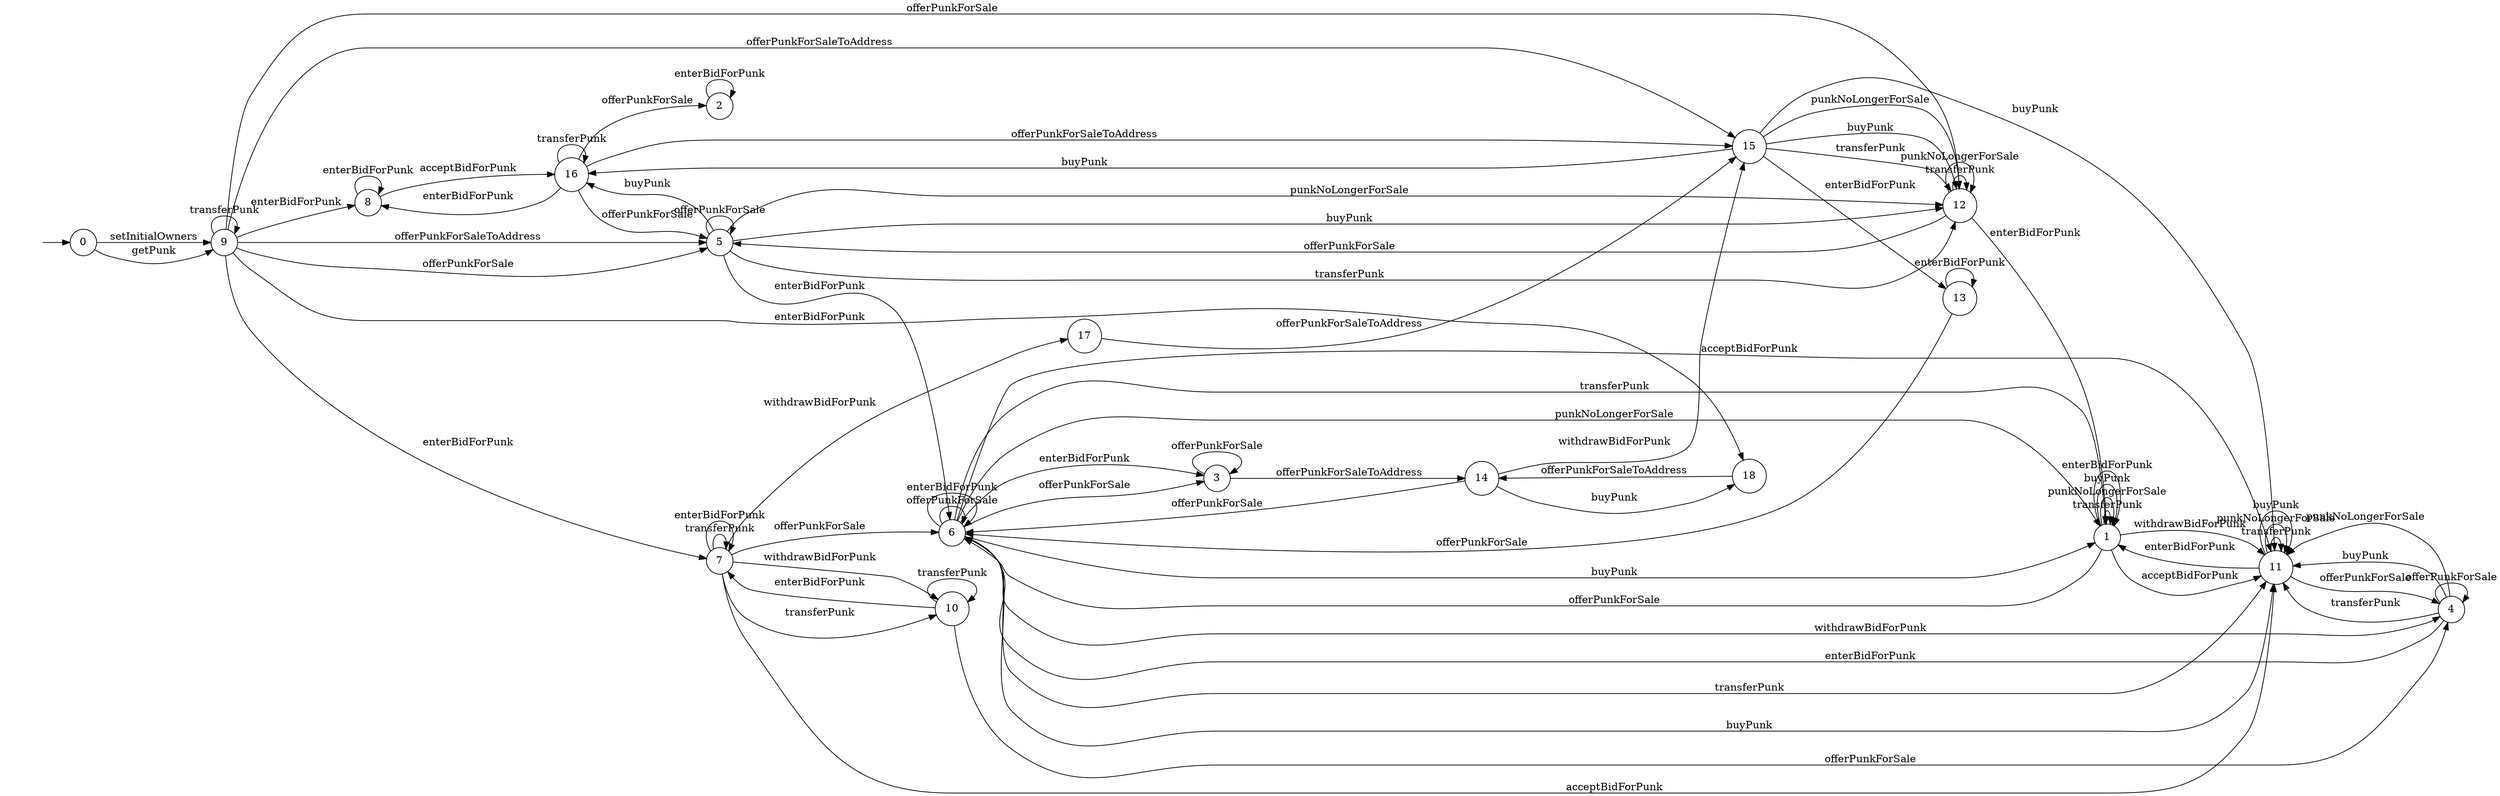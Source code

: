digraph "/home/liuye/Project/InvConPlus/Dapp-Automata-data/result/model/0xb47e3cd837ddf8e4c57f05d70ab865de6e193bbb/CryptoPunksMarket/FSM-20" {
	graph [rankdir=LR]
	"" [label="" shape=plaintext]
	1 [label=1 shape=circle]
	8 [label=8 shape=circle]
	13 [label=13 shape=circle]
	2 [label=2 shape=circle]
	15 [label=15 shape=circle]
	16 [label=16 shape=circle]
	10 [label=10 shape=circle]
	5 [label=5 shape=circle]
	4 [label=4 shape=circle]
	0 [label=0 shape=circle]
	17 [label=17 shape=circle]
	3 [label=3 shape=circle]
	14 [label=14 shape=circle]
	9 [label=9 shape=circle]
	12 [label=12 shape=circle]
	6 [label=6 shape=circle]
	7 [label=7 shape=circle]
	18 [label=18 shape=circle]
	11 [label=11 shape=circle]
	"" -> 0 [label=""]
	0 -> 9 [label=setInitialOwners]
	0 -> 9 [label=getPunk]
	9 -> 9 [label=transferPunk]
	9 -> 12 [label=offerPunkForSale]
	9 -> 5 [label=offerPunkForSale]
	9 -> 5 [label=offerPunkForSaleToAddress]
	9 -> 15 [label=offerPunkForSaleToAddress]
	9 -> 8 [label=enterBidForPunk]
	9 -> 7 [label=enterBidForPunk]
	9 -> 18 [label=enterBidForPunk]
	13 -> 6 [label=offerPunkForSale]
	13 -> 13 [label=enterBidForPunk]
	15 -> 12 [label=transferPunk]
	15 -> 12 [label=punkNoLongerForSale]
	15 -> 12 [label=buyPunk]
	15 -> 11 [label=buyPunk]
	15 -> 16 [label=buyPunk]
	15 -> 13 [label=enterBidForPunk]
	14 -> 6 [label=offerPunkForSale]
	14 -> 18 [label=buyPunk]
	14 -> 15 [label=withdrawBidForPunk]
	6 -> 11 [label=transferPunk]
	6 -> 1 [label=transferPunk]
	6 -> 1 [label=punkNoLongerForSale]
	6 -> 3 [label=offerPunkForSale]
	6 -> 6 [label=offerPunkForSale]
	6 -> 11 [label=buyPunk]
	6 -> 1 [label=buyPunk]
	6 -> 3 [label=enterBidForPunk]
	6 -> 6 [label=enterBidForPunk]
	6 -> 11 [label=acceptBidForPunk]
	6 -> 4 [label=withdrawBidForPunk]
	5 -> 12 [label=transferPunk]
	5 -> 12 [label=punkNoLongerForSale]
	5 -> 5 [label=offerPunkForSale]
	5 -> 12 [label=buyPunk]
	5 -> 16 [label=buyPunk]
	5 -> 6 [label=enterBidForPunk]
	4 -> 11 [label=transferPunk]
	4 -> 11 [label=punkNoLongerForSale]
	4 -> 4 [label=offerPunkForSale]
	4 -> 11 [label=buyPunk]
	4 -> 6 [label=enterBidForPunk]
	3 -> 3 [label=offerPunkForSale]
	3 -> 14 [label=offerPunkForSaleToAddress]
	2 -> 2 [label=enterBidForPunk]
	18 -> 14 [label=offerPunkForSaleToAddress]
	17 -> 15 [label=offerPunkForSaleToAddress]
	16 -> 16 [label=transferPunk]
	16 -> 2 [label=offerPunkForSale]
	16 -> 5 [label=offerPunkForSale]
	16 -> 15 [label=offerPunkForSaleToAddress]
	16 -> 8 [label=enterBidForPunk]
	12 -> 12 [label=transferPunk]
	12 -> 12 [label=punkNoLongerForSale]
	12 -> 5 [label=offerPunkForSale]
	12 -> 1 [label=enterBidForPunk]
	11 -> 11 [label=transferPunk]
	11 -> 11 [label=punkNoLongerForSale]
	11 -> 4 [label=offerPunkForSale]
	11 -> 11 [label=buyPunk]
	11 -> 1 [label=enterBidForPunk]
	10 -> 10 [label=transferPunk]
	10 -> 4 [label=offerPunkForSale]
	10 -> 7 [label=enterBidForPunk]
	8 -> 8 [label=enterBidForPunk]
	8 -> 16 [label=acceptBidForPunk]
	7 -> 10 [label=transferPunk]
	7 -> 7 [label=transferPunk]
	7 -> 6 [label=offerPunkForSale]
	7 -> 7 [label=enterBidForPunk]
	7 -> 11 [label=acceptBidForPunk]
	7 -> 10 [label=withdrawBidForPunk]
	7 -> 17 [label=withdrawBidForPunk]
	1 -> 1 [label=transferPunk]
	1 -> 1 [label=punkNoLongerForSale]
	1 -> 6 [label=offerPunkForSale]
	1 -> 1 [label=buyPunk]
	1 -> 1 [label=enterBidForPunk]
	1 -> 11 [label=acceptBidForPunk]
	1 -> 11 [label=withdrawBidForPunk]
}
